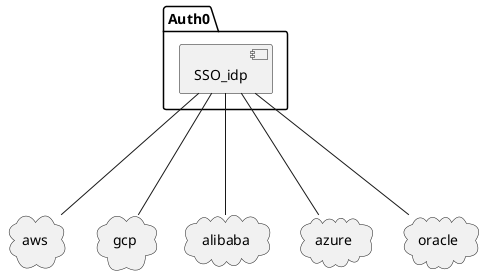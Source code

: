 @startuml
package "Auth0" {
 [SSO_idp]
}

cloud aws {
}
cloud gcp {
}
cloud alibaba {
}
cloud azure {
}
cloud oracle {
}


SSO_idp --- aws
SSO_idp --- gcp
SSO_idp --- alibaba
SSO_idp --- azure
SSO_idp --- oracle
@enduml
